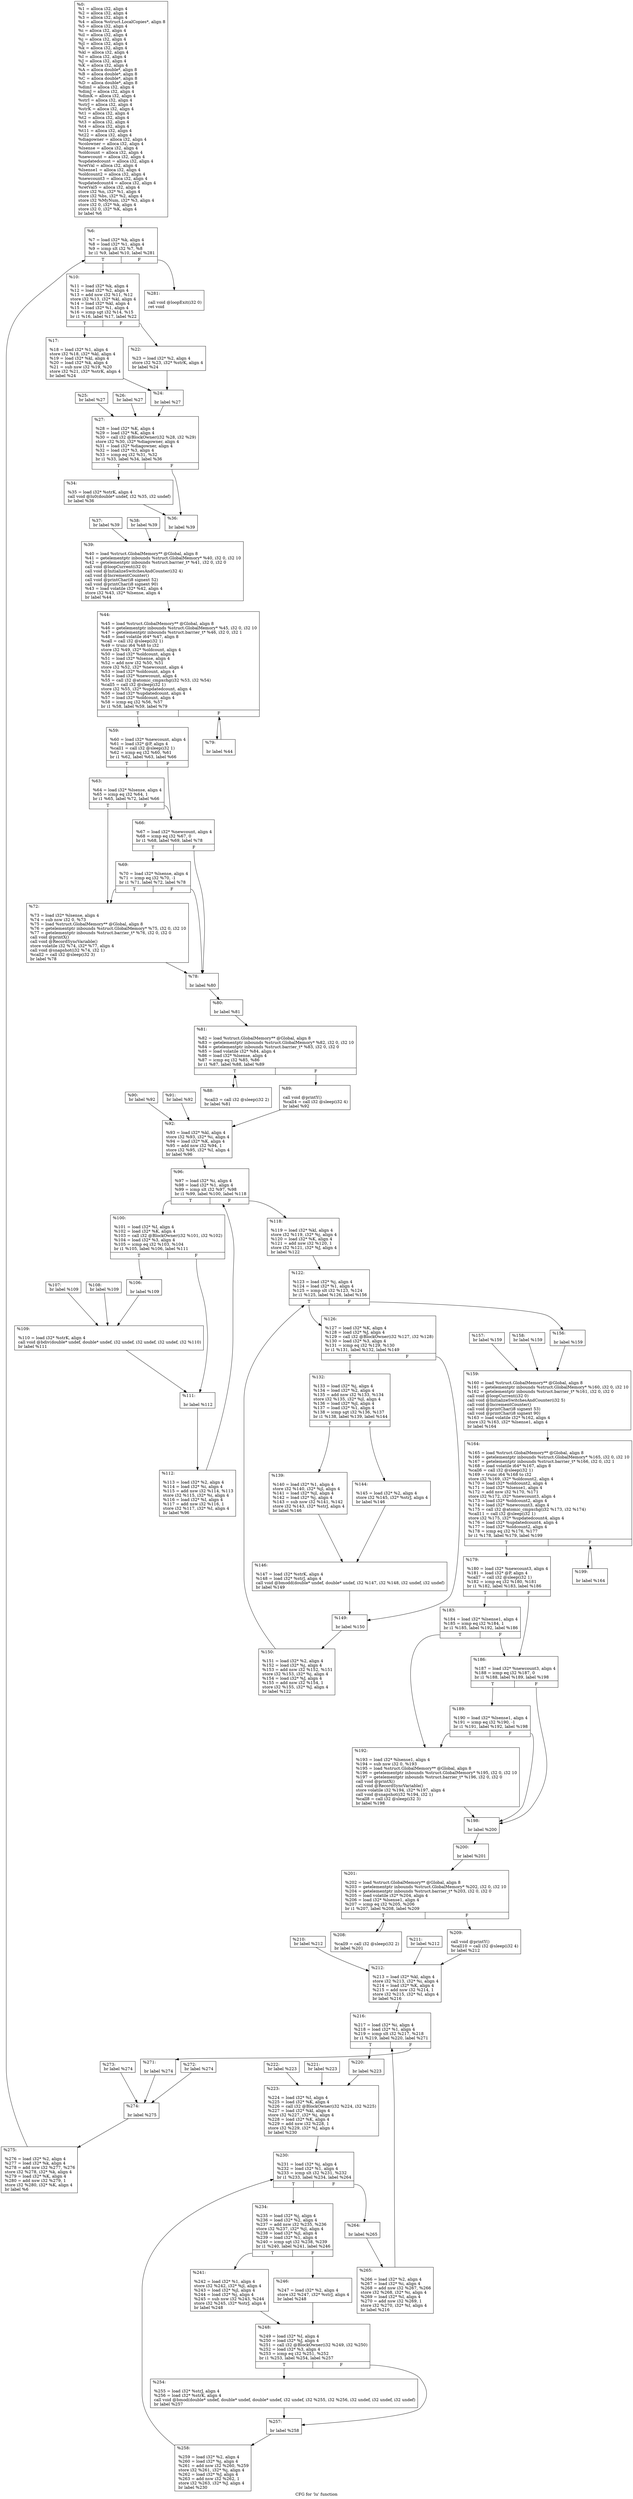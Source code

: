 digraph "CFG for 'lu' function" {
	label="CFG for 'lu' function";

	Node0x2bb7390 [shape=record,label="{%0:\l  %1 = alloca i32, align 4\l  %2 = alloca i32, align 4\l  %3 = alloca i32, align 4\l  %4 = alloca %struct.LocalCopies*, align 8\l  %5 = alloca i32, align 4\l  %i = alloca i32, align 4\l  %il = alloca i32, align 4\l  %j = alloca i32, align 4\l  %jl = alloca i32, align 4\l  %k = alloca i32, align 4\l  %kl = alloca i32, align 4\l  %I = alloca i32, align 4\l  %J = alloca i32, align 4\l  %K = alloca i32, align 4\l  %A = alloca double*, align 8\l  %B = alloca double*, align 8\l  %C = alloca double*, align 8\l  %D = alloca double*, align 8\l  %dimI = alloca i32, align 4\l  %dimJ = alloca i32, align 4\l  %dimK = alloca i32, align 4\l  %strI = alloca i32, align 4\l  %strJ = alloca i32, align 4\l  %strK = alloca i32, align 4\l  %t1 = alloca i32, align 4\l  %t2 = alloca i32, align 4\l  %t3 = alloca i32, align 4\l  %t4 = alloca i32, align 4\l  %t11 = alloca i32, align 4\l  %t22 = alloca i32, align 4\l  %diagowner = alloca i32, align 4\l  %colowner = alloca i32, align 4\l  %lsense = alloca i32, align 4\l  %oldcount = alloca i32, align 4\l  %newcount = alloca i32, align 4\l  %updatedcount = alloca i32, align 4\l  %retVal = alloca i32, align 4\l  %lsense1 = alloca i32, align 4\l  %oldcount2 = alloca i32, align 4\l  %newcount3 = alloca i32, align 4\l  %updatedcount4 = alloca i32, align 4\l  %retVal5 = alloca i32, align 4\l  store i32 %n, i32* %1, align 4\l  store i32 %bs, i32* %2, align 4\l  store i32 %MyNum, i32* %3, align 4\l  store i32 0, i32* %k, align 4\l  store i32 0, i32* %K, align 4\l  br label %6\l}"];
	Node0x2bb7390 -> Node0x2bb73f0;
	Node0x2bb73f0 [shape=record,label="{%6:\l\l  %7 = load i32* %k, align 4\l  %8 = load i32* %1, align 4\l  %9 = icmp slt i32 %7, %8\l  br i1 %9, label %10, label %281\l|{<s0>T|<s1>F}}"];
	Node0x2bb73f0:s0 -> Node0x2bb7450;
	Node0x2bb73f0:s1 -> Node0x2bb9370;
	Node0x2bb7450 [shape=record,label="{%10:\l\l  %11 = load i32* %k, align 4\l  %12 = load i32* %2, align 4\l  %13 = add nsw i32 %11, %12\l  store i32 %13, i32* %kl, align 4\l  %14 = load i32* %kl, align 4\l  %15 = load i32* %1, align 4\l  %16 = icmp sgt i32 %14, %15\l  br i1 %16, label %17, label %22\l|{<s0>T|<s1>F}}"];
	Node0x2bb7450:s0 -> Node0x2bb74b0;
	Node0x2bb7450:s1 -> Node0x2bb7510;
	Node0x2bb74b0 [shape=record,label="{%17:\l\l  %18 = load i32* %1, align 4\l  store i32 %18, i32* %kl, align 4\l  %19 = load i32* %kl, align 4\l  %20 = load i32* %k, align 4\l  %21 = sub nsw i32 %19, %20\l  store i32 %21, i32* %strK, align 4\l  br label %24\l}"];
	Node0x2bb74b0 -> Node0x2bb7570;
	Node0x2bb7510 [shape=record,label="{%22:\l\l  %23 = load i32* %2, align 4\l  store i32 %23, i32* %strK, align 4\l  br label %24\l}"];
	Node0x2bb7510 -> Node0x2bb7570;
	Node0x2bb7570 [shape=record,label="{%24:\l\l  br label %27\l}"];
	Node0x2bb7570 -> Node0x2bb7690;
	Node0x2bb75d0 [shape=record,label="{%25:                                                  \l  br label %27\l}"];
	Node0x2bb75d0 -> Node0x2bb7690;
	Node0x2bb7630 [shape=record,label="{%26:                                                  \l  br label %27\l}"];
	Node0x2bb7630 -> Node0x2bb7690;
	Node0x2bb7690 [shape=record,label="{%27:\l\l  %28 = load i32* %K, align 4\l  %29 = load i32* %K, align 4\l  %30 = call i32 @BlockOwner(i32 %28, i32 %29)\l  store i32 %30, i32* %diagowner, align 4\l  %31 = load i32* %diagowner, align 4\l  %32 = load i32* %3, align 4\l  %33 = icmp eq i32 %31, %32\l  br i1 %33, label %34, label %36\l|{<s0>T|<s1>F}}"];
	Node0x2bb7690:s0 -> Node0x2bb76f0;
	Node0x2bb7690:s1 -> Node0x2bb7750;
	Node0x2bb76f0 [shape=record,label="{%34:\l\l  %35 = load i32* %strK, align 4\l  call void @lu0(double* undef, i32 %35, i32 undef)\l  br label %36\l}"];
	Node0x2bb76f0 -> Node0x2bb7750;
	Node0x2bb7750 [shape=record,label="{%36:\l\l  br label %39\l}"];
	Node0x2bb7750 -> Node0x2bb7870;
	Node0x2bb77b0 [shape=record,label="{%37:                                                  \l  br label %39\l}"];
	Node0x2bb77b0 -> Node0x2bb7870;
	Node0x2bb7810 [shape=record,label="{%38:                                                  \l  br label %39\l}"];
	Node0x2bb7810 -> Node0x2bb7870;
	Node0x2bb7870 [shape=record,label="{%39:\l\l  %40 = load %struct.GlobalMemory** @Global, align 8\l  %41 = getelementptr inbounds %struct.GlobalMemory* %40, i32 0, i32 10\l  %42 = getelementptr inbounds %struct.barrier_t* %41, i32 0, i32 0\l  call void @loopCurrent(i32 0)\l  call void @InitializeSwitchesAndCounter(i32 4)\l  call void @IncrementCounter()\l  call void @printChar(i8 signext 52)\l  call void @printChar(i8 signext 90)\l  %43 = load volatile i32* %42, align 4\l  store i32 %43, i32* %lsense, align 4\l  br label %44\l}"];
	Node0x2bb7870 -> Node0x2bb78d0;
	Node0x2bb78d0 [shape=record,label="{%44:\l\l  %45 = load %struct.GlobalMemory** @Global, align 8\l  %46 = getelementptr inbounds %struct.GlobalMemory* %45, i32 0, i32 10\l  %47 = getelementptr inbounds %struct.barrier_t* %46, i32 0, i32 1\l  %48 = load volatile i64* %47, align 8\l  %call = call i32 @sleep(i32 1)\l  %49 = trunc i64 %48 to i32\l  store i32 %49, i32* %oldcount, align 4\l  %50 = load i32* %oldcount, align 4\l  %51 = load i32* %lsense, align 4\l  %52 = add nsw i32 %50, %51\l  store i32 %52, i32* %newcount, align 4\l  %53 = load i32* %oldcount, align 4\l  %54 = load i32* %newcount, align 4\l  %55 = call i32 @atomic_cmpxchg(i32 %53, i32 %54)\l  %call5 = call i32 @sleep(i32 1)\l  store i32 %55, i32* %updatedcount, align 4\l  %56 = load i32* %updatedcount, align 4\l  %57 = load i32* %oldcount, align 4\l  %58 = icmp eq i32 %56, %57\l  br i1 %58, label %59, label %79\l|{<s0>T|<s1>F}}"];
	Node0x2bb78d0:s0 -> Node0x2bb7930;
	Node0x2bb78d0:s1 -> Node0x2bb7b70;
	Node0x2bb7930 [shape=record,label="{%59:\l\l  %60 = load i32* %newcount, align 4\l  %61 = load i32* @P, align 4\l  %call1 = call i32 @sleep(i32 1)\l  %62 = icmp eq i32 %60, %61\l  br i1 %62, label %63, label %66\l|{<s0>T|<s1>F}}"];
	Node0x2bb7930:s0 -> Node0x2bb7990;
	Node0x2bb7930:s1 -> Node0x2bb79f0;
	Node0x2bb7990 [shape=record,label="{%63:\l\l  %64 = load i32* %lsense, align 4\l  %65 = icmp eq i32 %64, 1\l  br i1 %65, label %72, label %66\l|{<s0>T|<s1>F}}"];
	Node0x2bb7990:s0 -> Node0x2bb7ab0;
	Node0x2bb7990:s1 -> Node0x2bb79f0;
	Node0x2bb79f0 [shape=record,label="{%66:\l\l  %67 = load i32* %newcount, align 4\l  %68 = icmp eq i32 %67, 0\l  br i1 %68, label %69, label %78\l|{<s0>T|<s1>F}}"];
	Node0x2bb79f0:s0 -> Node0x2bb7a50;
	Node0x2bb79f0:s1 -> Node0x2bb7b10;
	Node0x2bb7a50 [shape=record,label="{%69:\l\l  %70 = load i32* %lsense, align 4\l  %71 = icmp eq i32 %70, -1\l  br i1 %71, label %72, label %78\l|{<s0>T|<s1>F}}"];
	Node0x2bb7a50:s0 -> Node0x2bb7ab0;
	Node0x2bb7a50:s1 -> Node0x2bb7b10;
	Node0x2bb7ab0 [shape=record,label="{%72:\l\l  %73 = load i32* %lsense, align 4\l  %74 = sub nsw i32 0, %73\l  %75 = load %struct.GlobalMemory** @Global, align 8\l  %76 = getelementptr inbounds %struct.GlobalMemory* %75, i32 0, i32 10\l  %77 = getelementptr inbounds %struct.barrier_t* %76, i32 0, i32 0\l  call void @printX()\l  call void @RecordSyncVariable()\l  store volatile i32 %74, i32* %77, align 4\l  call void @snapshot(i32 %74, i32 1)\l  %call2 = call i32 @sleep(i32 3)\l  br label %78\l}"];
	Node0x2bb7ab0 -> Node0x2bb7b10;
	Node0x2bb7b10 [shape=record,label="{%78:\l\l  br label %80\l}"];
	Node0x2bb7b10 -> Node0x2bb7bd0;
	Node0x2bb7b70 [shape=record,label="{%79:\l\l  br label %44\l}"];
	Node0x2bb7b70 -> Node0x2bb78d0;
	Node0x2bb7bd0 [shape=record,label="{%80:\l\l  br label %81\l}"];
	Node0x2bb7bd0 -> Node0x2bb7c30;
	Node0x2bb7c30 [shape=record,label="{%81:\l\l  %82 = load %struct.GlobalMemory** @Global, align 8\l  %83 = getelementptr inbounds %struct.GlobalMemory* %82, i32 0, i32 10\l  %84 = getelementptr inbounds %struct.barrier_t* %83, i32 0, i32 0\l  %85 = load volatile i32* %84, align 4\l  %86 = load i32* %lsense, align 4\l  %87 = icmp eq i32 %85, %86\l  br i1 %87, label %88, label %89\l|{<s0>T|<s1>F}}"];
	Node0x2bb7c30:s0 -> Node0x2bb7c90;
	Node0x2bb7c30:s1 -> Node0x2bb7cf0;
	Node0x2bb7c90 [shape=record,label="{%88:\l\l  %call3 = call i32 @sleep(i32 2)\l  br label %81\l}"];
	Node0x2bb7c90 -> Node0x2bb7c30;
	Node0x2bb7cf0 [shape=record,label="{%89:\l\l  call void @printY()\l  %call4 = call i32 @sleep(i32 4)\l  br label %92\l}"];
	Node0x2bb7cf0 -> Node0x2bb7e10;
	Node0x2bb7d50 [shape=record,label="{%90:                                                  \l  br label %92\l}"];
	Node0x2bb7d50 -> Node0x2bb7e10;
	Node0x2bb7db0 [shape=record,label="{%91:                                                  \l  br label %92\l}"];
	Node0x2bb7db0 -> Node0x2bb7e10;
	Node0x2bb7e10 [shape=record,label="{%92:\l\l  %93 = load i32* %kl, align 4\l  store i32 %93, i32* %i, align 4\l  %94 = load i32* %K, align 4\l  %95 = add nsw i32 %94, 1\l  store i32 %95, i32* %I, align 4\l  br label %96\l}"];
	Node0x2bb7e10 -> Node0x2bb7e70;
	Node0x2bb7e70 [shape=record,label="{%96:\l\l  %97 = load i32* %i, align 4\l  %98 = load i32* %1, align 4\l  %99 = icmp slt i32 %97, %98\l  br i1 %99, label %100, label %118\l|{<s0>T|<s1>F}}"];
	Node0x2bb7e70:s0 -> Node0x2bb7ed0;
	Node0x2bb7e70:s1 -> Node0x2bb8170;
	Node0x2bb7ed0 [shape=record,label="{%100:\l\l  %101 = load i32* %I, align 4\l  %102 = load i32* %K, align 4\l  %103 = call i32 @BlockOwner(i32 %101, i32 %102)\l  %104 = load i32* %3, align 4\l  %105 = icmp eq i32 %103, %104\l  br i1 %105, label %106, label %111\l|{<s0>T|<s1>F}}"];
	Node0x2bb7ed0:s0 -> Node0x2bb7f30;
	Node0x2bb7ed0:s1 -> Node0x2bb80b0;
	Node0x2bb7f30 [shape=record,label="{%106:\l\l  br label %109\l}"];
	Node0x2bb7f30 -> Node0x2bb8050;
	Node0x2bb7f90 [shape=record,label="{%107:                                                  \l  br label %109\l}"];
	Node0x2bb7f90 -> Node0x2bb8050;
	Node0x2bb7ff0 [shape=record,label="{%108:                                                  \l  br label %109\l}"];
	Node0x2bb7ff0 -> Node0x2bb8050;
	Node0x2bb8050 [shape=record,label="{%109:\l\l  %110 = load i32* %strK, align 4\l  call void @bdiv(double* undef, double* undef, i32 undef, i32 undef, i32 undef, i32 %110)\l  br label %111\l}"];
	Node0x2bb8050 -> Node0x2bb80b0;
	Node0x2bb80b0 [shape=record,label="{%111:\l\l  br label %112\l}"];
	Node0x2bb80b0 -> Node0x2bb8110;
	Node0x2bb8110 [shape=record,label="{%112:\l\l  %113 = load i32* %2, align 4\l  %114 = load i32* %i, align 4\l  %115 = add nsw i32 %114, %113\l  store i32 %115, i32* %i, align 4\l  %116 = load i32* %I, align 4\l  %117 = add nsw i32 %116, 1\l  store i32 %117, i32* %I, align 4\l  br label %96\l}"];
	Node0x2bb8110 -> Node0x2bb7e70;
	Node0x2bb8170 [shape=record,label="{%118:\l\l  %119 = load i32* %kl, align 4\l  store i32 %119, i32* %j, align 4\l  %120 = load i32* %K, align 4\l  %121 = add nsw i32 %120, 1\l  store i32 %121, i32* %J, align 4\l  br label %122\l}"];
	Node0x2bb8170 -> Node0x2bb81d0;
	Node0x2bb81d0 [shape=record,label="{%122:\l\l  %123 = load i32* %j, align 4\l  %124 = load i32* %1, align 4\l  %125 = icmp slt i32 %123, %124\l  br i1 %125, label %126, label %156\l|{<s0>T|<s1>F}}"];
	Node0x2bb81d0:s0 -> Node0x2bb8230;
	Node0x2bb81d0:s1 -> Node0x2bb84d0;
	Node0x2bb8230 [shape=record,label="{%126:\l\l  %127 = load i32* %K, align 4\l  %128 = load i32* %J, align 4\l  %129 = call i32 @BlockOwner(i32 %127, i32 %128)\l  %130 = load i32* %3, align 4\l  %131 = icmp eq i32 %129, %130\l  br i1 %131, label %132, label %149\l|{<s0>T|<s1>F}}"];
	Node0x2bb8230:s0 -> Node0x2bb8290;
	Node0x2bb8230:s1 -> Node0x2bb8410;
	Node0x2bb8290 [shape=record,label="{%132:\l\l  %133 = load i32* %j, align 4\l  %134 = load i32* %2, align 4\l  %135 = add nsw i32 %133, %134\l  store i32 %135, i32* %jl, align 4\l  %136 = load i32* %jl, align 4\l  %137 = load i32* %1, align 4\l  %138 = icmp sgt i32 %136, %137\l  br i1 %138, label %139, label %144\l|{<s0>T|<s1>F}}"];
	Node0x2bb8290:s0 -> Node0x2bb82f0;
	Node0x2bb8290:s1 -> Node0x2bb8350;
	Node0x2bb82f0 [shape=record,label="{%139:\l\l  %140 = load i32* %1, align 4\l  store i32 %140, i32* %jl, align 4\l  %141 = load i32* %jl, align 4\l  %142 = load i32* %j, align 4\l  %143 = sub nsw i32 %141, %142\l  store i32 %143, i32* %strJ, align 4\l  br label %146\l}"];
	Node0x2bb82f0 -> Node0x2bb83b0;
	Node0x2bb8350 [shape=record,label="{%144:\l\l  %145 = load i32* %2, align 4\l  store i32 %145, i32* %strJ, align 4\l  br label %146\l}"];
	Node0x2bb8350 -> Node0x2bb83b0;
	Node0x2bb83b0 [shape=record,label="{%146:\l\l  %147 = load i32* %strK, align 4\l  %148 = load i32* %strJ, align 4\l  call void @bmodd(double* undef, double* undef, i32 %147, i32 %148, i32 undef, i32 undef)\l  br label %149\l}"];
	Node0x2bb83b0 -> Node0x2bb8410;
	Node0x2bb8410 [shape=record,label="{%149:\l\l  br label %150\l}"];
	Node0x2bb8410 -> Node0x2bb8470;
	Node0x2bb8470 [shape=record,label="{%150:\l\l  %151 = load i32* %2, align 4\l  %152 = load i32* %j, align 4\l  %153 = add nsw i32 %152, %151\l  store i32 %153, i32* %j, align 4\l  %154 = load i32* %J, align 4\l  %155 = add nsw i32 %154, 1\l  store i32 %155, i32* %J, align 4\l  br label %122\l}"];
	Node0x2bb8470 -> Node0x2bb81d0;
	Node0x2bb84d0 [shape=record,label="{%156:\l\l  br label %159\l}"];
	Node0x2bb84d0 -> Node0x2bb85f0;
	Node0x2bb8530 [shape=record,label="{%157:                                                  \l  br label %159\l}"];
	Node0x2bb8530 -> Node0x2bb85f0;
	Node0x2bb8590 [shape=record,label="{%158:                                                  \l  br label %159\l}"];
	Node0x2bb8590 -> Node0x2bb85f0;
	Node0x2bb85f0 [shape=record,label="{%159:\l\l  %160 = load %struct.GlobalMemory** @Global, align 8\l  %161 = getelementptr inbounds %struct.GlobalMemory* %160, i32 0, i32 10\l  %162 = getelementptr inbounds %struct.barrier_t* %161, i32 0, i32 0\l  call void @loopCurrent(i32 0)\l  call void @InitializeSwitchesAndCounter(i32 5)\l  call void @IncrementCounter()\l  call void @printChar(i8 signext 53)\l  call void @printChar(i8 signext 90)\l  %163 = load volatile i32* %162, align 4\l  store i32 %163, i32* %lsense1, align 4\l  br label %164\l}"];
	Node0x2bb85f0 -> Node0x2bb8650;
	Node0x2bb8650 [shape=record,label="{%164:\l\l  %165 = load %struct.GlobalMemory** @Global, align 8\l  %166 = getelementptr inbounds %struct.GlobalMemory* %165, i32 0, i32 10\l  %167 = getelementptr inbounds %struct.barrier_t* %166, i32 0, i32 1\l  %168 = load volatile i64* %167, align 8\l  %call6 = call i32 @sleep(i32 1)\l  %169 = trunc i64 %168 to i32\l  store i32 %169, i32* %oldcount2, align 4\l  %170 = load i32* %oldcount2, align 4\l  %171 = load i32* %lsense1, align 4\l  %172 = add nsw i32 %170, %171\l  store i32 %172, i32* %newcount3, align 4\l  %173 = load i32* %oldcount2, align 4\l  %174 = load i32* %newcount3, align 4\l  %175 = call i32 @atomic_cmpxchg(i32 %173, i32 %174)\l  %call11 = call i32 @sleep(i32 1)\l  store i32 %175, i32* %updatedcount4, align 4\l  %176 = load i32* %updatedcount4, align 4\l  %177 = load i32* %oldcount2, align 4\l  %178 = icmp eq i32 %176, %177\l  br i1 %178, label %179, label %199\l|{<s0>T|<s1>F}}"];
	Node0x2bb8650:s0 -> Node0x2bb86b0;
	Node0x2bb8650:s1 -> Node0x2bb88f0;
	Node0x2bb86b0 [shape=record,label="{%179:\l\l  %180 = load i32* %newcount3, align 4\l  %181 = load i32* @P, align 4\l  %call7 = call i32 @sleep(i32 1)\l  %182 = icmp eq i32 %180, %181\l  br i1 %182, label %183, label %186\l|{<s0>T|<s1>F}}"];
	Node0x2bb86b0:s0 -> Node0x2bb8710;
	Node0x2bb86b0:s1 -> Node0x2bb8770;
	Node0x2bb8710 [shape=record,label="{%183:\l\l  %184 = load i32* %lsense1, align 4\l  %185 = icmp eq i32 %184, 1\l  br i1 %185, label %192, label %186\l|{<s0>T|<s1>F}}"];
	Node0x2bb8710:s0 -> Node0x2bb8830;
	Node0x2bb8710:s1 -> Node0x2bb8770;
	Node0x2bb8770 [shape=record,label="{%186:\l\l  %187 = load i32* %newcount3, align 4\l  %188 = icmp eq i32 %187, 0\l  br i1 %188, label %189, label %198\l|{<s0>T|<s1>F}}"];
	Node0x2bb8770:s0 -> Node0x2bb87d0;
	Node0x2bb8770:s1 -> Node0x2bb8890;
	Node0x2bb87d0 [shape=record,label="{%189:\l\l  %190 = load i32* %lsense1, align 4\l  %191 = icmp eq i32 %190, -1\l  br i1 %191, label %192, label %198\l|{<s0>T|<s1>F}}"];
	Node0x2bb87d0:s0 -> Node0x2bb8830;
	Node0x2bb87d0:s1 -> Node0x2bb8890;
	Node0x2bb8830 [shape=record,label="{%192:\l\l  %193 = load i32* %lsense1, align 4\l  %194 = sub nsw i32 0, %193\l  %195 = load %struct.GlobalMemory** @Global, align 8\l  %196 = getelementptr inbounds %struct.GlobalMemory* %195, i32 0, i32 10\l  %197 = getelementptr inbounds %struct.barrier_t* %196, i32 0, i32 0\l  call void @printX()\l  call void @RecordSyncVariable()\l  store volatile i32 %194, i32* %197, align 4\l  call void @snapshot(i32 %194, i32 1)\l  %call8 = call i32 @sleep(i32 3)\l  br label %198\l}"];
	Node0x2bb8830 -> Node0x2bb8890;
	Node0x2bb8890 [shape=record,label="{%198:\l\l  br label %200\l}"];
	Node0x2bb8890 -> Node0x2bb8950;
	Node0x2bb88f0 [shape=record,label="{%199:\l\l  br label %164\l}"];
	Node0x2bb88f0 -> Node0x2bb8650;
	Node0x2bb8950 [shape=record,label="{%200:\l\l  br label %201\l}"];
	Node0x2bb8950 -> Node0x2bb89b0;
	Node0x2bb89b0 [shape=record,label="{%201:\l\l  %202 = load %struct.GlobalMemory** @Global, align 8\l  %203 = getelementptr inbounds %struct.GlobalMemory* %202, i32 0, i32 10\l  %204 = getelementptr inbounds %struct.barrier_t* %203, i32 0, i32 0\l  %205 = load volatile i32* %204, align 4\l  %206 = load i32* %lsense1, align 4\l  %207 = icmp eq i32 %205, %206\l  br i1 %207, label %208, label %209\l|{<s0>T|<s1>F}}"];
	Node0x2bb89b0:s0 -> Node0x2bb8a10;
	Node0x2bb89b0:s1 -> Node0x2bb8a70;
	Node0x2bb8a10 [shape=record,label="{%208:\l\l  %call9 = call i32 @sleep(i32 2)\l  br label %201\l}"];
	Node0x2bb8a10 -> Node0x2bb89b0;
	Node0x2bb8a70 [shape=record,label="{%209:\l\l  call void @printY()\l  %call10 = call i32 @sleep(i32 4)\l  br label %212\l}"];
	Node0x2bb8a70 -> Node0x2bb8b90;
	Node0x2bb8ad0 [shape=record,label="{%210:                                                  \l  br label %212\l}"];
	Node0x2bb8ad0 -> Node0x2bb8b90;
	Node0x2bb8b30 [shape=record,label="{%211:                                                  \l  br label %212\l}"];
	Node0x2bb8b30 -> Node0x2bb8b90;
	Node0x2bb8b90 [shape=record,label="{%212:\l\l  %213 = load i32* %kl, align 4\l  store i32 %213, i32* %i, align 4\l  %214 = load i32* %K, align 4\l  %215 = add nsw i32 %214, 1\l  store i32 %215, i32* %I, align 4\l  br label %216\l}"];
	Node0x2bb8b90 -> Node0x2bb8bf0;
	Node0x2bb8bf0 [shape=record,label="{%216:\l\l  %217 = load i32* %i, align 4\l  %218 = load i32* %1, align 4\l  %219 = icmp slt i32 %217, %218\l  br i1 %219, label %220, label %271\l|{<s0>T|<s1>F}}"];
	Node0x2bb8bf0:s0 -> Node0x2bb8c50;
	Node0x2bb8bf0:s1 -> Node0x2bb9190;
	Node0x2bb8c50 [shape=record,label="{%220:\l\l  br label %223\l}"];
	Node0x2bb8c50 -> Node0x2bb8d70;
	Node0x2bb8cb0 [shape=record,label="{%221:                                                  \l  br label %223\l}"];
	Node0x2bb8cb0 -> Node0x2bb8d70;
	Node0x2bb8d10 [shape=record,label="{%222:                                                  \l  br label %223\l}"];
	Node0x2bb8d10 -> Node0x2bb8d70;
	Node0x2bb8d70 [shape=record,label="{%223:\l\l  %224 = load i32* %I, align 4\l  %225 = load i32* %K, align 4\l  %226 = call i32 @BlockOwner(i32 %224, i32 %225)\l  %227 = load i32* %kl, align 4\l  store i32 %227, i32* %j, align 4\l  %228 = load i32* %K, align 4\l  %229 = add nsw i32 %228, 1\l  store i32 %229, i32* %J, align 4\l  br label %230\l}"];
	Node0x2bb8d70 -> Node0x2bb8dd0;
	Node0x2bb8dd0 [shape=record,label="{%230:\l\l  %231 = load i32* %j, align 4\l  %232 = load i32* %1, align 4\l  %233 = icmp slt i32 %231, %232\l  br i1 %233, label %234, label %264\l|{<s0>T|<s1>F}}"];
	Node0x2bb8dd0:s0 -> Node0x2bb8e30;
	Node0x2bb8dd0:s1 -> Node0x2bb90d0;
	Node0x2bb8e30 [shape=record,label="{%234:\l\l  %235 = load i32* %j, align 4\l  %236 = load i32* %2, align 4\l  %237 = add nsw i32 %235, %236\l  store i32 %237, i32* %jl, align 4\l  %238 = load i32* %jl, align 4\l  %239 = load i32* %1, align 4\l  %240 = icmp sgt i32 %238, %239\l  br i1 %240, label %241, label %246\l|{<s0>T|<s1>F}}"];
	Node0x2bb8e30:s0 -> Node0x2bb8e90;
	Node0x2bb8e30:s1 -> Node0x2bb8ef0;
	Node0x2bb8e90 [shape=record,label="{%241:\l\l  %242 = load i32* %1, align 4\l  store i32 %242, i32* %jl, align 4\l  %243 = load i32* %jl, align 4\l  %244 = load i32* %j, align 4\l  %245 = sub nsw i32 %243, %244\l  store i32 %245, i32* %strJ, align 4\l  br label %248\l}"];
	Node0x2bb8e90 -> Node0x2bb8f50;
	Node0x2bb8ef0 [shape=record,label="{%246:\l\l  %247 = load i32* %2, align 4\l  store i32 %247, i32* %strJ, align 4\l  br label %248\l}"];
	Node0x2bb8ef0 -> Node0x2bb8f50;
	Node0x2bb8f50 [shape=record,label="{%248:\l\l  %249 = load i32* %I, align 4\l  %250 = load i32* %J, align 4\l  %251 = call i32 @BlockOwner(i32 %249, i32 %250)\l  %252 = load i32* %3, align 4\l  %253 = icmp eq i32 %251, %252\l  br i1 %253, label %254, label %257\l|{<s0>T|<s1>F}}"];
	Node0x2bb8f50:s0 -> Node0x2bb8fb0;
	Node0x2bb8f50:s1 -> Node0x2bb9010;
	Node0x2bb8fb0 [shape=record,label="{%254:\l\l  %255 = load i32* %strJ, align 4\l  %256 = load i32* %strK, align 4\l  call void @bmod(double* undef, double* undef, double* undef, i32 undef, i32 %255, i32 %256, i32 undef, i32 undef, i32 undef)\l  br label %257\l}"];
	Node0x2bb8fb0 -> Node0x2bb9010;
	Node0x2bb9010 [shape=record,label="{%257:\l\l  br label %258\l}"];
	Node0x2bb9010 -> Node0x2bb9070;
	Node0x2bb9070 [shape=record,label="{%258:\l\l  %259 = load i32* %2, align 4\l  %260 = load i32* %j, align 4\l  %261 = add nsw i32 %260, %259\l  store i32 %261, i32* %j, align 4\l  %262 = load i32* %J, align 4\l  %263 = add nsw i32 %262, 1\l  store i32 %263, i32* %J, align 4\l  br label %230\l}"];
	Node0x2bb9070 -> Node0x2bb8dd0;
	Node0x2bb90d0 [shape=record,label="{%264:\l\l  br label %265\l}"];
	Node0x2bb90d0 -> Node0x2bb9130;
	Node0x2bb9130 [shape=record,label="{%265:\l\l  %266 = load i32* %2, align 4\l  %267 = load i32* %i, align 4\l  %268 = add nsw i32 %267, %266\l  store i32 %268, i32* %i, align 4\l  %269 = load i32* %I, align 4\l  %270 = add nsw i32 %269, 1\l  store i32 %270, i32* %I, align 4\l  br label %216\l}"];
	Node0x2bb9130 -> Node0x2bb8bf0;
	Node0x2bb9190 [shape=record,label="{%271:\l\l  br label %274\l}"];
	Node0x2bb9190 -> Node0x2bb92b0;
	Node0x2bb91f0 [shape=record,label="{%272:                                                  \l  br label %274\l}"];
	Node0x2bb91f0 -> Node0x2bb92b0;
	Node0x2bb9250 [shape=record,label="{%273:                                                  \l  br label %274\l}"];
	Node0x2bb9250 -> Node0x2bb92b0;
	Node0x2bb92b0 [shape=record,label="{%274:\l\l  br label %275\l}"];
	Node0x2bb92b0 -> Node0x2bb9310;
	Node0x2bb9310 [shape=record,label="{%275:\l\l  %276 = load i32* %2, align 4\l  %277 = load i32* %k, align 4\l  %278 = add nsw i32 %277, %276\l  store i32 %278, i32* %k, align 4\l  %279 = load i32* %K, align 4\l  %280 = add nsw i32 %279, 1\l  store i32 %280, i32* %K, align 4\l  br label %6\l}"];
	Node0x2bb9310 -> Node0x2bb73f0;
	Node0x2bb9370 [shape=record,label="{%281:\l\l  call void @loopExit(i32 0)\l  ret void\l}"];
}
